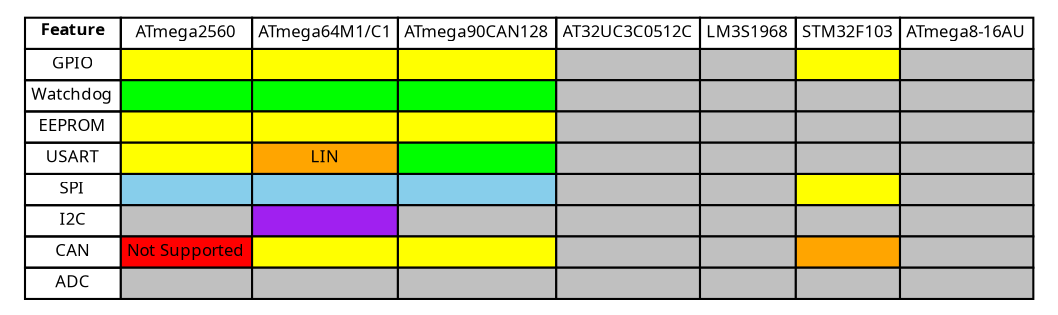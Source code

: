 digraph structs {
node [shape=plaintext]
struct1 [label=<
<FONT POINT-SIZE="8" FACE="sans-serif">
<TABLE BORDER="0" CELLBORDER="1" CELLSPACING="0" CELLPADDING="2">

<tr><td><b>Feature</b></td>
	<td>ATmega2560</td>
	<td>ATmega64M1/C1</td>
	<td>ATmega90CAN128</td>
	<td>AT32UC3C0512C</td>
	<td>LM3S1968</td>
	<td>STM32F103</td>
	<td>ATmega8-16AU</td>
</tr>

<tr><td>GPIO</td>
	<td bgcolor="yellow"></td>
	<td bgcolor="yellow"></td>
	<td bgcolor="yellow"></td>
	<td bgcolor="gray"></td>
	<td bgcolor="gray"></td>
	<td bgcolor="yellow"></td>
	<td bgcolor="gray"></td>
</tr>

<tr><td>Watchdog</td>
	<td bgcolor="green"></td>
	<td bgcolor="green"></td>
	<td bgcolor="green"></td>
	<td bgcolor="gray"></td>
	<td bgcolor="gray"></td>
	<td bgcolor="gray"></td>
	<td bgcolor="gray"></td>
</tr>

<tr><td>EEPROM</td>
	<td bgcolor="yellow"></td>
	<td bgcolor="yellow"></td>
	<td bgcolor="yellow"></td>
	<td bgcolor="gray"></td>
	<td bgcolor="gray"></td>
	<td bgcolor="gray"></td>
	<td bgcolor="gray"></td>
</tr>

<tr><td>USART</td>
	<td bgcolor="yellow"></td>
	<td bgcolor="orange">LIN</td>
	<td bgcolor="green"></td>
	<td bgcolor="gray"></td>
	<td bgcolor="gray"></td>
	<td bgcolor="gray"></td>
	<td bgcolor="gray"></td>
</tr>

<tr><td>SPI</td>
	<td bgcolor="skyblue"></td>
	<td bgcolor="skyblue"></td>
	<td bgcolor="skyblue"></td>
	<td bgcolor="gray"></td>
	<td bgcolor="gray"></td>
	<td bgcolor="yellow"></td>
	<td bgcolor="gray"></td>
</tr>

<tr><td>I2C</td>
	<td bgcolor="gray"></td>
	<td bgcolor="purple"></td>
	<td bgcolor="gray"></td>
	<td bgcolor="gray"></td>
	<td bgcolor="gray"></td>
	<td bgcolor="gray"></td>
	<td bgcolor="gray"></td>
</tr>

<tr><td>CAN</td>
	<td bgcolor="red">Not Supported</td>
	<td bgcolor="yellow"></td>
	<td bgcolor="yellow"></td>
	<td bgcolor="gray"></td>
	<td bgcolor="gray"></td>
	<td bgcolor="orange"></td>
	<td bgcolor="gray"></td>
</tr>

<tr><td>ADC</td>
	<td bgcolor="gray"></td>
	<td bgcolor="gray"></td>
	<td bgcolor="gray"></td>
	<td bgcolor="gray"></td>
	<td bgcolor="gray"></td>
	<td bgcolor="gray"></td>
	<td bgcolor="gray"></td>
</tr>

</TABLE></FONT>
>];
}